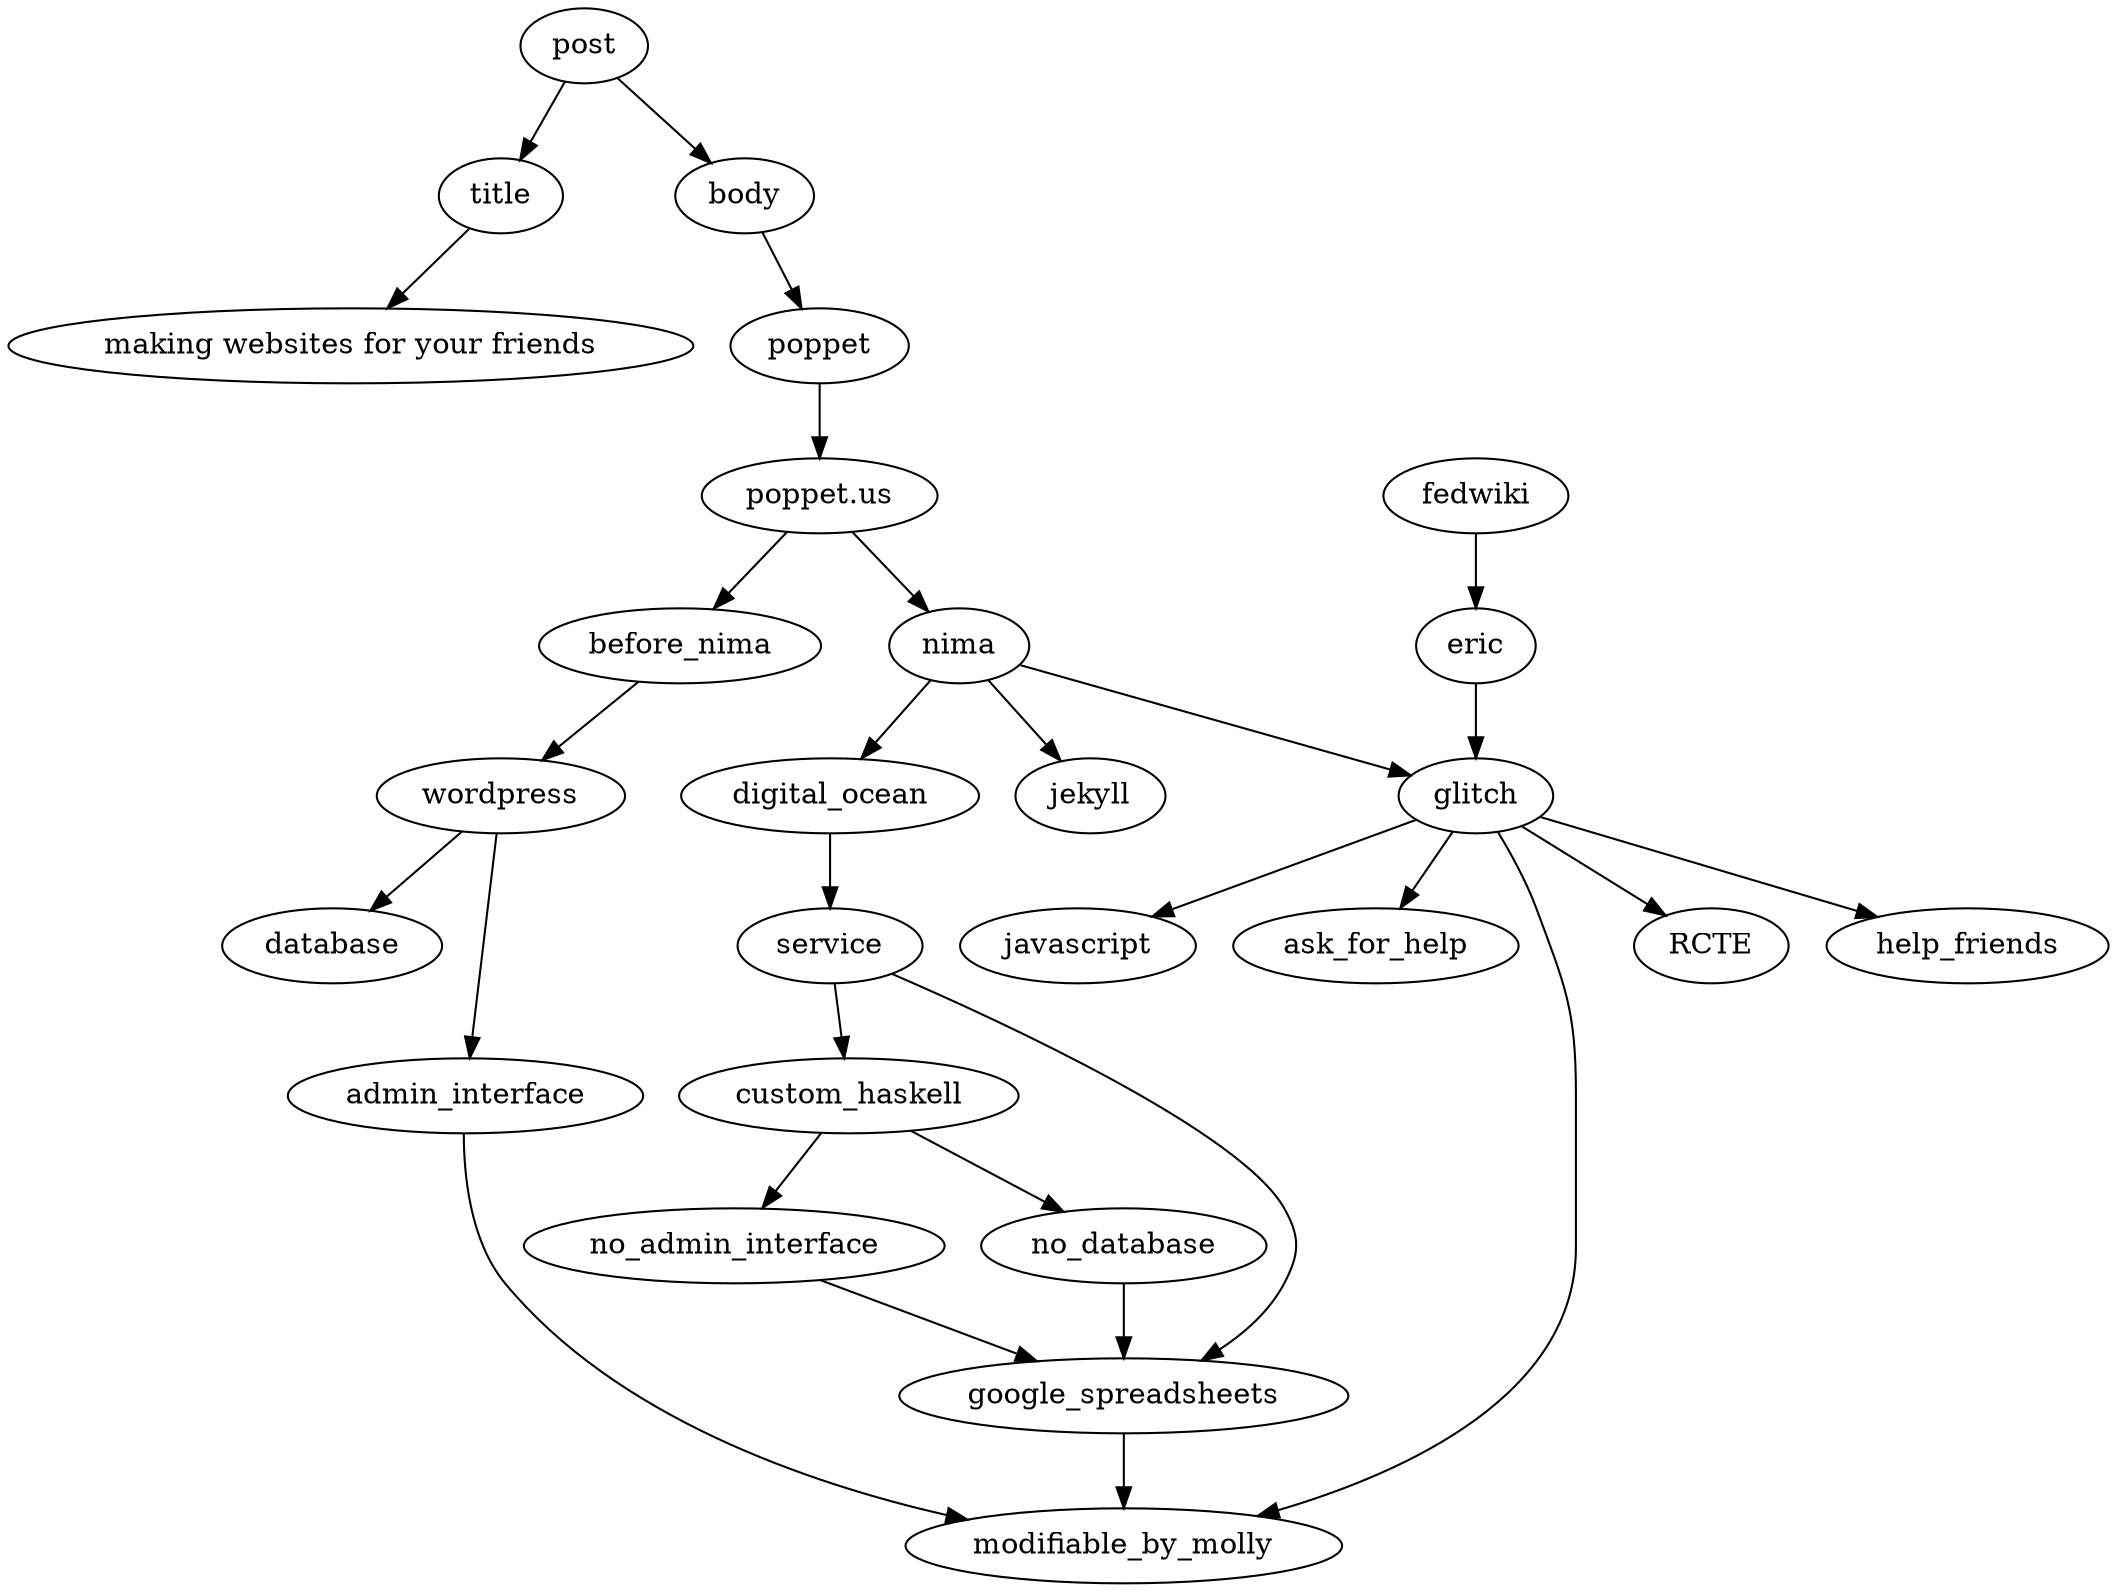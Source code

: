 digraph G {

   post -> {title  body};
   title -> "making websites for your friends";


   body -> poppet;
   glitch;
   poppet -> "poppet.us";
   nima;

   
   "poppet.us" -> before_nima -> {wordpress} -> {database admin_interface};
   "poppet.us" -> nima -> {jekyll digital_ocean glitch};
    digital_ocean -> service -> {google_spreadsheets custom_haskell};
    custom_haskell -> {no_database no_admin_interface};

   google_spreadsheets -> modifiable_by_molly;
   admin_interface -> modifiable_by_molly;

   no_admin_interface -> google_spreadsheets;
   no_database -> google_spreadsheets;


   fedwiki -> eric -> glitch;
   glitch -> {RCTE help_friends javascript ask_for_help}
   glitch -> modifiable_by_molly;
}
